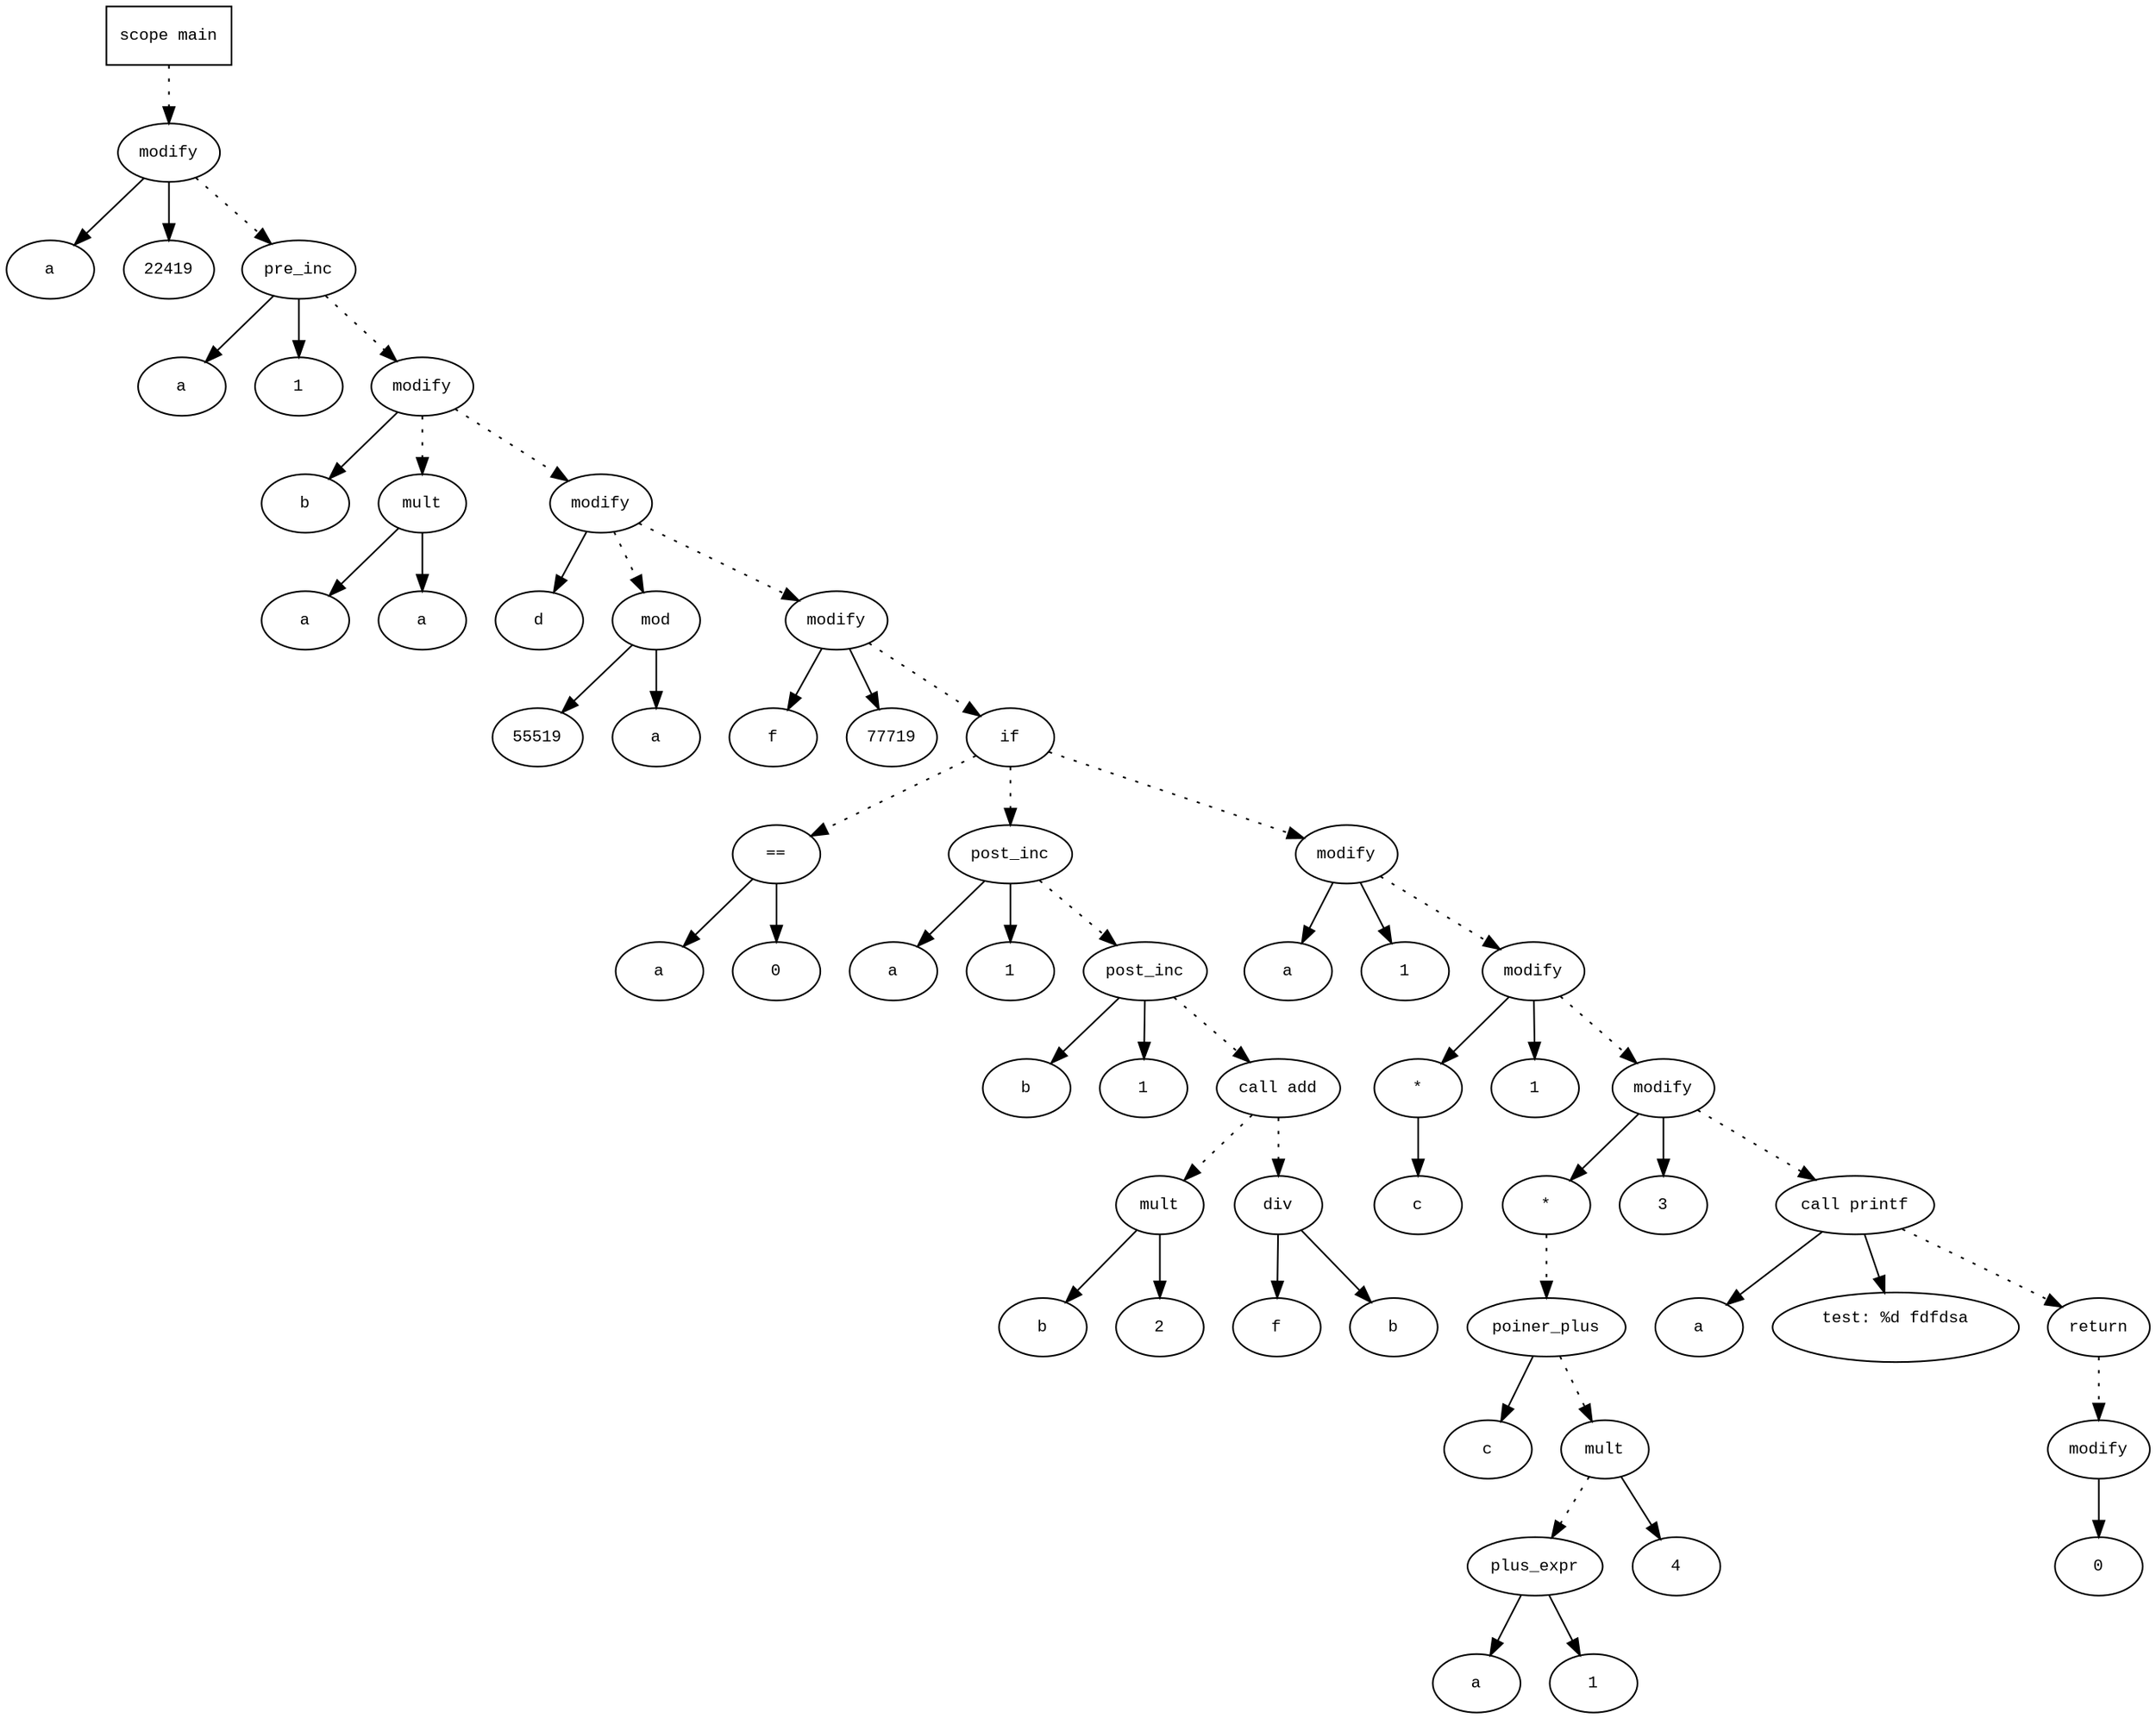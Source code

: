 digraph AST {
  graph [fontname="Times New Roman",fontsize=10];
  node  [fontname="Courier New",fontsize=10];
  edge  [fontname="Times New Roman",fontsize=10];

  node1 [label="scope main",shape=box];
  node2 [label="modify",shape=ellipse];
  node3 [label="a",shape=ellipse];
  node2->node3;
  node4 [label="22419",shape=ellipse];
  node2->node4;
  node1 -> node2 [style=dotted]
  node5 [label="pre_inc",shape=ellipse];
  node6 [label="a",shape=ellipse];
  node5->node6;
  node7 [label="1",shape=ellipse];
  node5->node7;
  node2 -> node5 [style=dotted]
  node8 [label="modify",shape=ellipse];
  node9 [label="b",shape=ellipse];
  node8->node9;
  node10 [label="mult",shape=ellipse];
  node11 [label="a",shape=ellipse];
  node10->node11;
  node12 [label="a",shape=ellipse];
  node10->node12;
  node8 -> node10 [style=dotted]
  node5 -> node8 [style=dotted]
  node13 [label="modify",shape=ellipse];
  node14 [label="d",shape=ellipse];
  node13->node14;
  node15 [label="mod",shape=ellipse];
  node16 [label="55519",shape=ellipse];
  node15->node16;
  node17 [label="a",shape=ellipse];
  node15->node17;
  node13 -> node15 [style=dotted]
  node8 -> node13 [style=dotted]
  node18 [label="modify",shape=ellipse];
  node19 [label="f",shape=ellipse];
  node18->node19;
  node20 [label="77719",shape=ellipse];
  node18->node20;
  node13 -> node18 [style=dotted]
  node21 [label="if",shape=ellipse];
  node22 [label="==",shape=ellipse];
  node23 [label="a",shape=ellipse];
  node22->node23;
  node24 [label="0",shape=ellipse];
  node22->node24;
  node21 -> node22 [style=dotted]
  node25 [label="post_inc",shape=ellipse];
  node26 [label="a",shape=ellipse];
  node25->node26;
  node27 [label="1",shape=ellipse];
  node25->node27;
  node21 -> node25 [style=dotted]
  node28 [label="post_inc",shape=ellipse];
  node29 [label="b",shape=ellipse];
  node28->node29;
  node30 [label="1",shape=ellipse];
  node28->node30;
  node25 -> node28 [style=dotted]
  node31 [label="call add",shape=ellipse];
  node32 [label="mult",shape=ellipse];
  node33 [label="b",shape=ellipse];
  node32->node33;
  node34 [label="2",shape=ellipse];
  node32->node34;
  node31 -> node32 [style=dotted]
  node35 [label="div",shape=ellipse];
  node36 [label="f",shape=ellipse];
  node35->node36;
  node37 [label="b",shape=ellipse];
  node35->node37;
  node31 -> node35 [style=dotted]
  node28 -> node31 [style=dotted]
  node18 -> node21 [style=dotted]
  node38 [label="modify",shape=ellipse];
  node39 [label="a",shape=ellipse];
  node38->node39;
  node40 [label="1",shape=ellipse];
  node38->node40;
  node21 -> node38 [style=dotted]
  node41 [label="modify",shape=ellipse];
  node42 [label="*",shape=ellipse];
  node43 [label="c",shape=ellipse];
  node42->node43;
  node41->node42;
  node44 [label="1",shape=ellipse];
  node41->node44;
  node38 -> node41 [style=dotted]
  node45 [label="modify",shape=ellipse];
  node46 [label="*",shape=ellipse];
  node47 [label="poiner_plus",shape=ellipse];
  node48 [label="c",shape=ellipse];
  node47->node48;
  node49 [label="mult",shape=ellipse];
  node50 [label="plus_expr",shape=ellipse];
  node51 [label="a",shape=ellipse];
  node50->node51;
  node52 [label="1",shape=ellipse];
  node50->node52;
  node49 -> node50 [style=dotted]
  node53 [label="4",shape=ellipse];
  node49->node53;
  node47 -> node49 [style=dotted]
  node46 -> node47 [style=dotted]
  node45->node46;
  node54 [label="3",shape=ellipse];
  node45->node54;
  node41 -> node45 [style=dotted]
  node55 [label="call printf",shape=ellipse];
  node56 [label="a",shape=ellipse];
  node55->node56;
  node57 [label="test: %d fdfdsa
  ",shape=ellipse];
  node55->node57;
  node45 -> node55 [style=dotted]
  node58 [label="return",shape=ellipse];
  node59 [label="modify",shape=ellipse];
  node60 [label="0",shape=ellipse];
  node59->node60;
  node58 -> node59 [style=dotted]
  node55 -> node58 [style=dotted]
} 